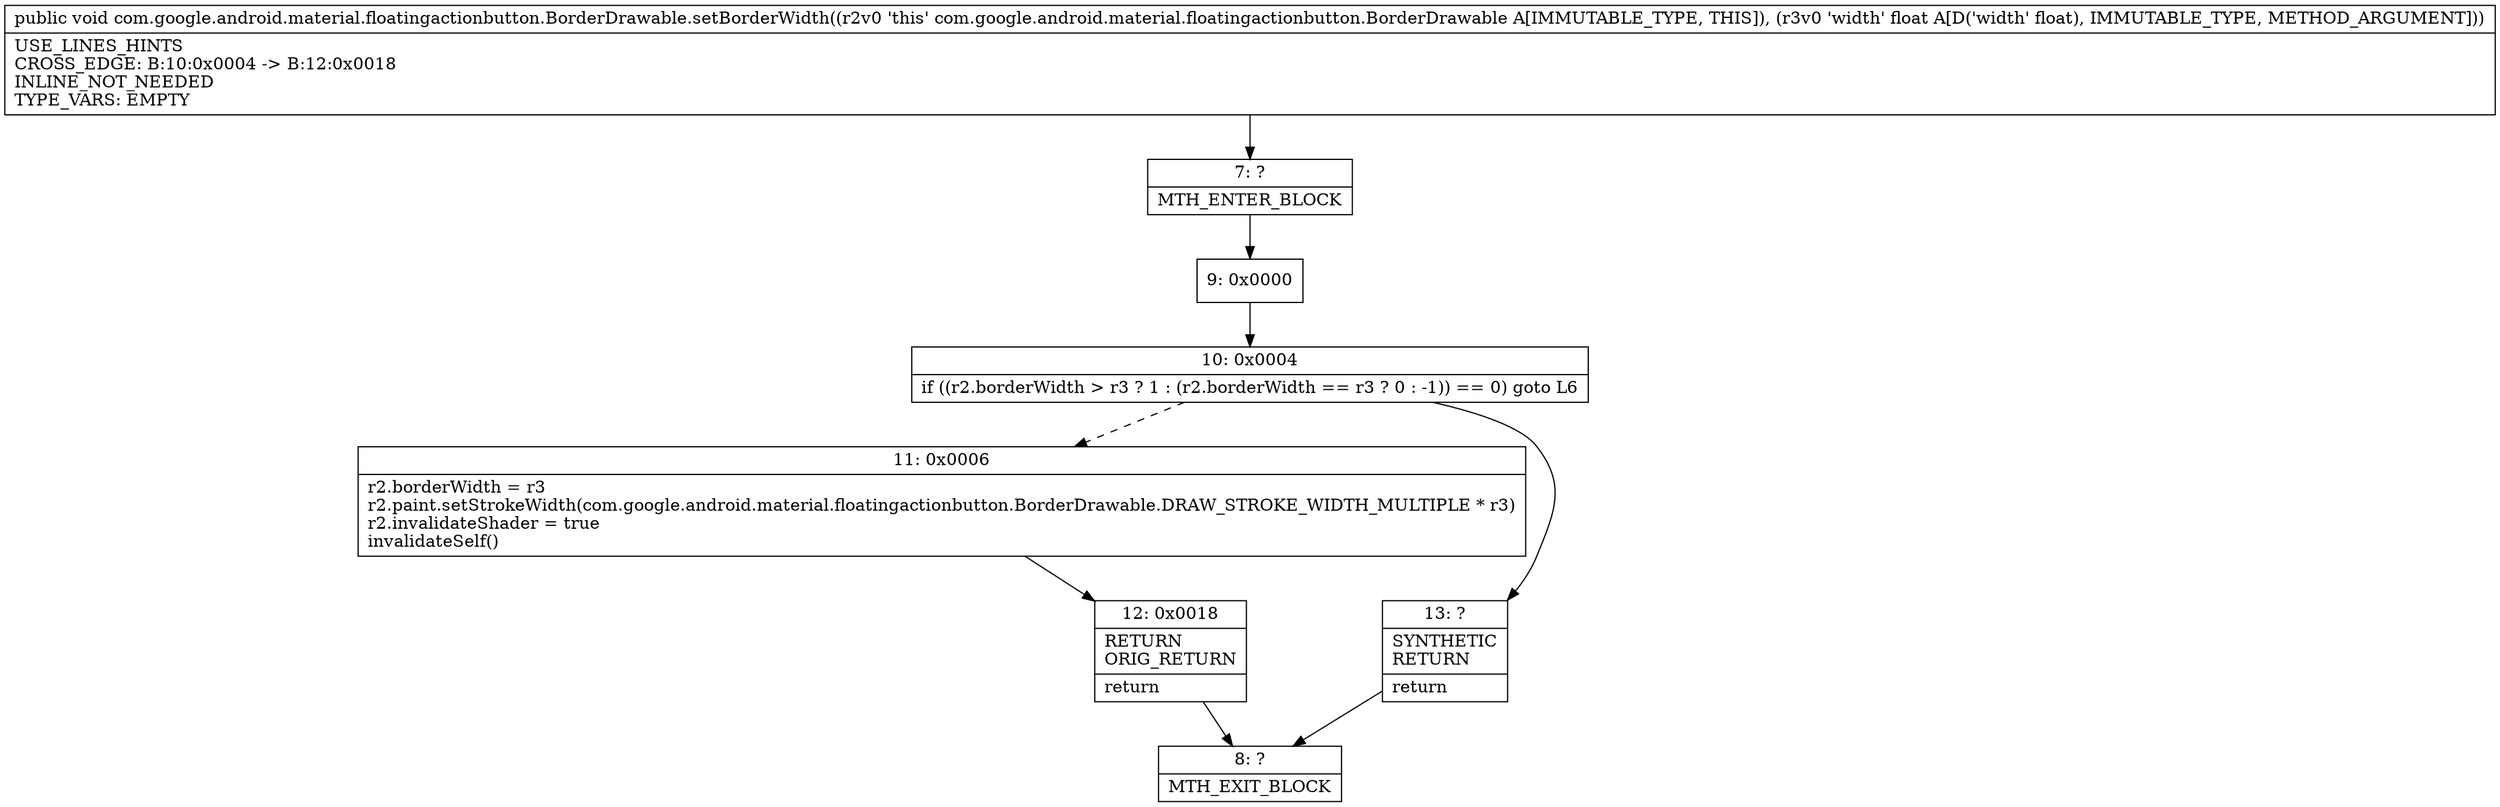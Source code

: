 digraph "CFG forcom.google.android.material.floatingactionbutton.BorderDrawable.setBorderWidth(F)V" {
Node_7 [shape=record,label="{7\:\ ?|MTH_ENTER_BLOCK\l}"];
Node_9 [shape=record,label="{9\:\ 0x0000}"];
Node_10 [shape=record,label="{10\:\ 0x0004|if ((r2.borderWidth \> r3 ? 1 : (r2.borderWidth == r3 ? 0 : \-1)) == 0) goto L6\l}"];
Node_11 [shape=record,label="{11\:\ 0x0006|r2.borderWidth = r3\lr2.paint.setStrokeWidth(com.google.android.material.floatingactionbutton.BorderDrawable.DRAW_STROKE_WIDTH_MULTIPLE * r3)\lr2.invalidateShader = true\linvalidateSelf()\l}"];
Node_12 [shape=record,label="{12\:\ 0x0018|RETURN\lORIG_RETURN\l|return\l}"];
Node_8 [shape=record,label="{8\:\ ?|MTH_EXIT_BLOCK\l}"];
Node_13 [shape=record,label="{13\:\ ?|SYNTHETIC\lRETURN\l|return\l}"];
MethodNode[shape=record,label="{public void com.google.android.material.floatingactionbutton.BorderDrawable.setBorderWidth((r2v0 'this' com.google.android.material.floatingactionbutton.BorderDrawable A[IMMUTABLE_TYPE, THIS]), (r3v0 'width' float A[D('width' float), IMMUTABLE_TYPE, METHOD_ARGUMENT]))  | USE_LINES_HINTS\lCROSS_EDGE: B:10:0x0004 \-\> B:12:0x0018\lINLINE_NOT_NEEDED\lTYPE_VARS: EMPTY\l}"];
MethodNode -> Node_7;Node_7 -> Node_9;
Node_9 -> Node_10;
Node_10 -> Node_11[style=dashed];
Node_10 -> Node_13;
Node_11 -> Node_12;
Node_12 -> Node_8;
Node_13 -> Node_8;
}

